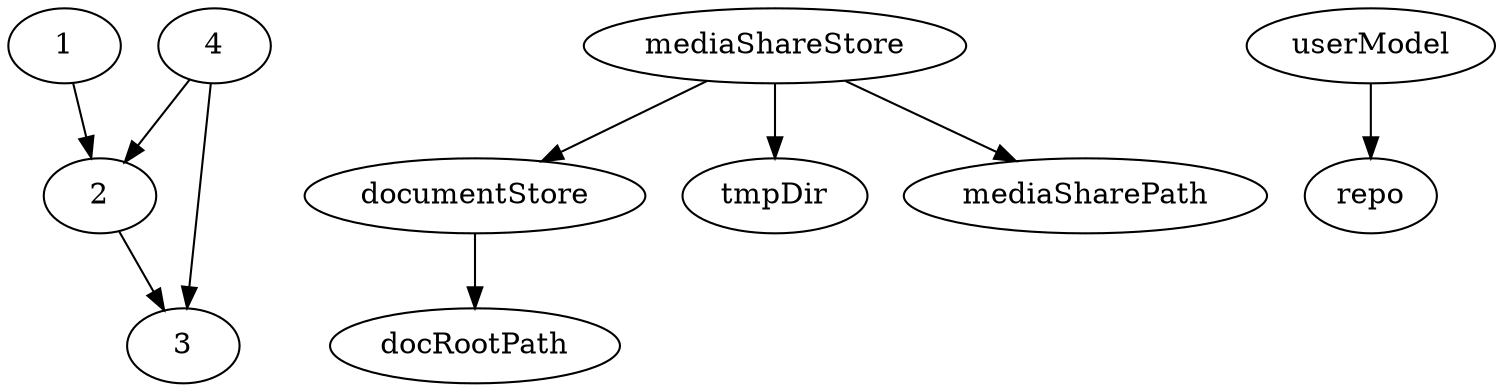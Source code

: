 digraph G {
  1 -> 2;
  2 -> 3;
  4 -> 2;
  4 -> 3;
  documentStore -> docRootPath;
  mediaShareStore -> tmpDir;
  mediaShareStore -> mediaSharePath;
  mediaShareStore -> documentStore;
  userModel -> repo;
}
